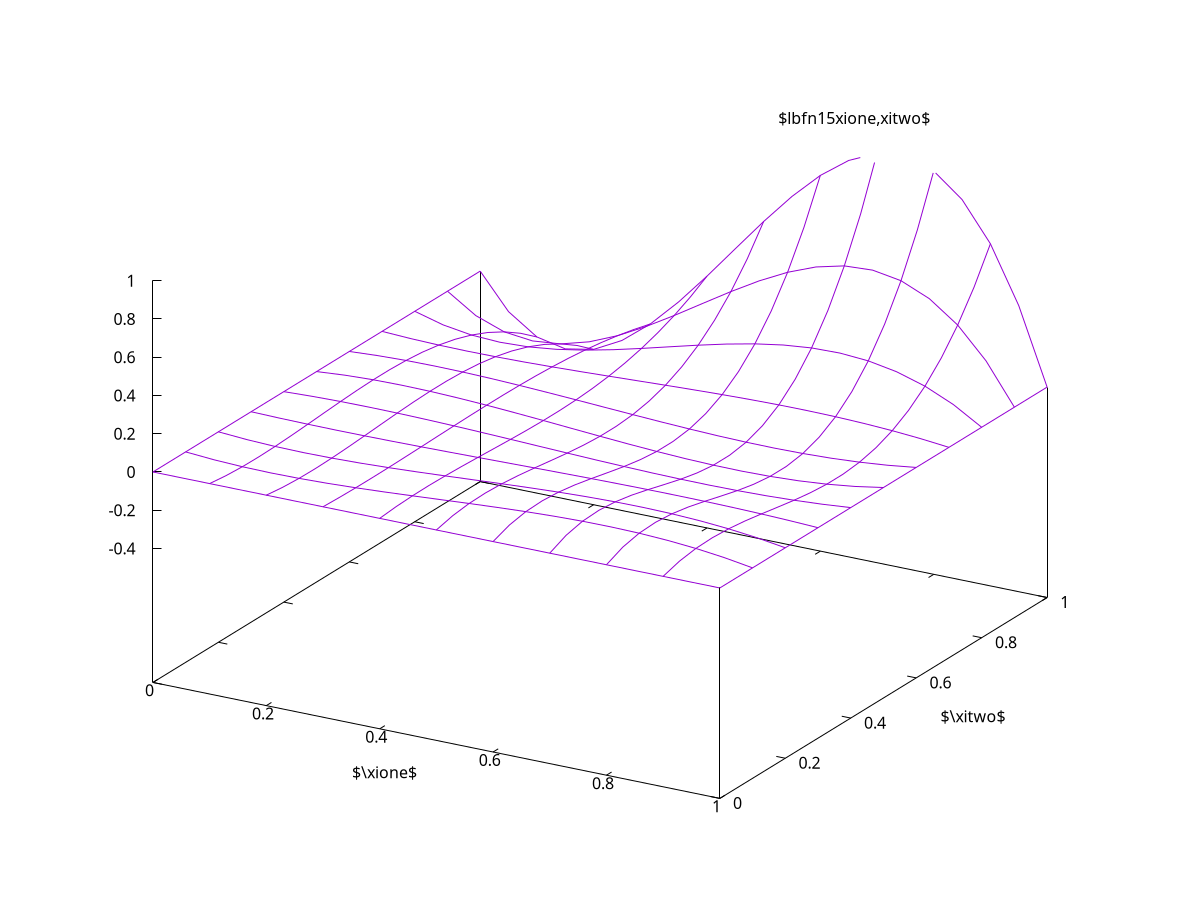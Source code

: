 #set title "Bicubic Lagrange basis functions"
set nokey
set samples 21
set isosample 11
set xlabel "$\\xione$"
set ylabel "$\\xitwo$"
set label 15 "$\\lbfn{15}{\\xione,\\xitwo}$" at 0.66, 1.00, 1.20 centre
#set xtics  0.00,0.25,1
#set ytics -0.25,0.25,1
psi15(x,y)= (9.0/4.0)*x*(3.0*x-1.0)*(1.0-x)*y*(3.0*y-1.0)*(3.0*y-2.0)
set xrange [0:1]
set yrange [0:1]
set zrange [-0.4:1]
splot psi15(x,y)

 
